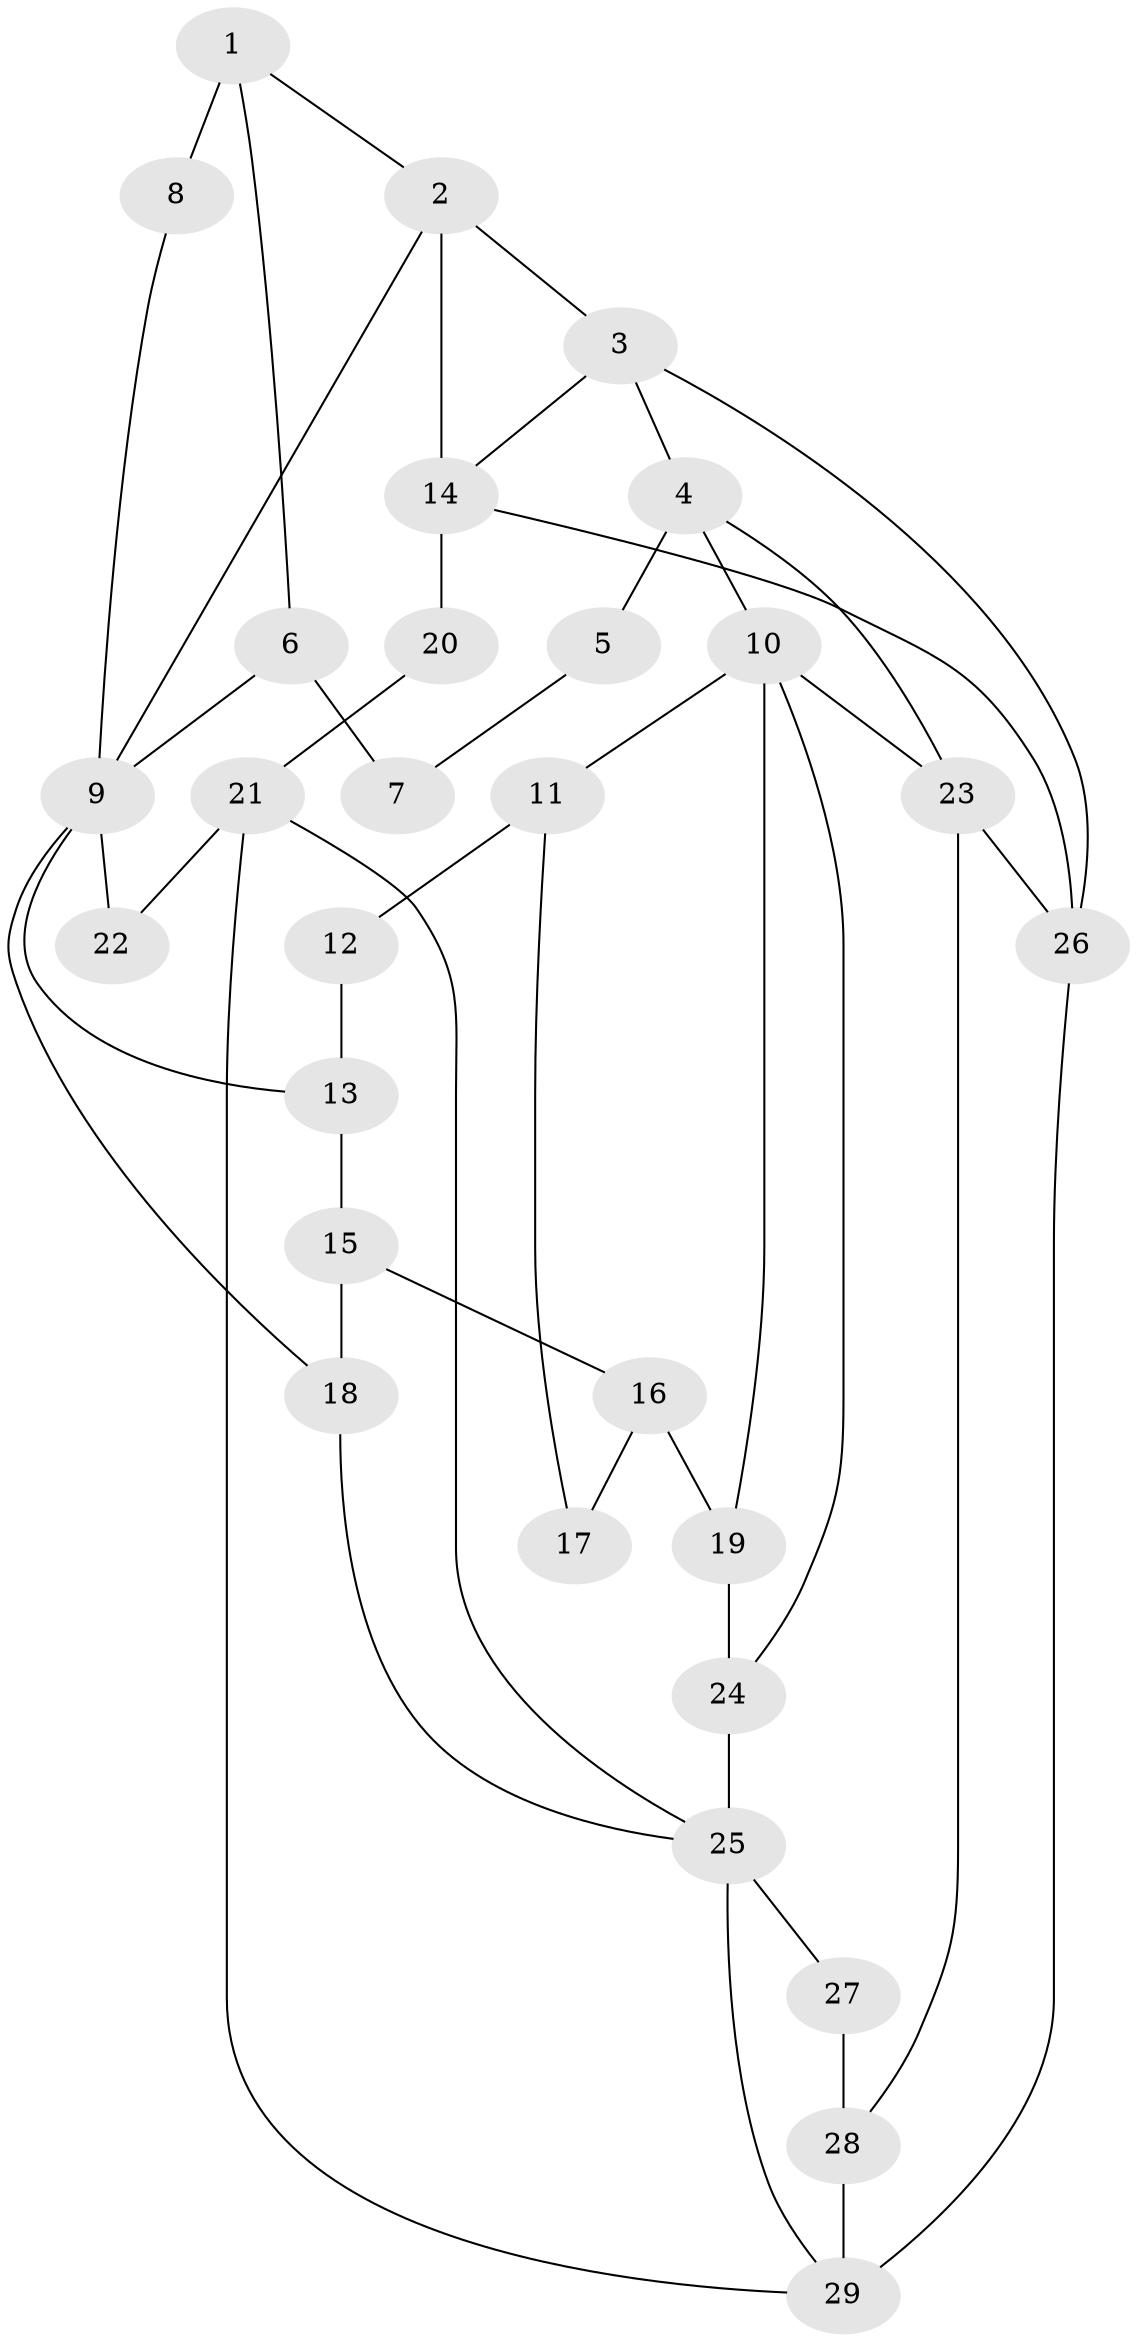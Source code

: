 // original degree distribution, {3: 0.05172413793103448, 4: 0.2413793103448276, 6: 0.2413793103448276, 5: 0.46551724137931033}
// Generated by graph-tools (version 1.1) at 2025/38/03/09/25 02:38:20]
// undirected, 29 vertices, 47 edges
graph export_dot {
graph [start="1"]
  node [color=gray90,style=filled];
  1;
  2;
  3;
  4;
  5;
  6;
  7;
  8;
  9;
  10;
  11;
  12;
  13;
  14;
  15;
  16;
  17;
  18;
  19;
  20;
  21;
  22;
  23;
  24;
  25;
  26;
  27;
  28;
  29;
  1 -- 2 [weight=1.0];
  1 -- 6 [weight=1.0];
  1 -- 8 [weight=2.0];
  2 -- 3 [weight=1.0];
  2 -- 9 [weight=1.0];
  2 -- 14 [weight=2.0];
  3 -- 4 [weight=1.0];
  3 -- 14 [weight=1.0];
  3 -- 26 [weight=1.0];
  4 -- 5 [weight=1.0];
  4 -- 10 [weight=1.0];
  4 -- 23 [weight=1.0];
  5 -- 7 [weight=1.0];
  6 -- 7 [weight=1.0];
  6 -- 9 [weight=1.0];
  8 -- 9 [weight=1.0];
  9 -- 13 [weight=1.0];
  9 -- 18 [weight=1.0];
  9 -- 22 [weight=1.0];
  10 -- 11 [weight=1.0];
  10 -- 19 [weight=1.0];
  10 -- 23 [weight=1.0];
  10 -- 24 [weight=1.0];
  11 -- 12 [weight=1.0];
  11 -- 17 [weight=1.0];
  12 -- 13 [weight=1.0];
  13 -- 15 [weight=1.0];
  14 -- 20 [weight=2.0];
  14 -- 26 [weight=1.0];
  15 -- 16 [weight=1.0];
  15 -- 18 [weight=1.0];
  16 -- 17 [weight=1.0];
  16 -- 19 [weight=1.0];
  18 -- 25 [weight=1.0];
  19 -- 24 [weight=1.0];
  20 -- 21 [weight=2.0];
  21 -- 22 [weight=2.0];
  21 -- 25 [weight=1.0];
  21 -- 29 [weight=1.0];
  23 -- 26 [weight=1.0];
  23 -- 28 [weight=2.0];
  24 -- 25 [weight=2.0];
  25 -- 27 [weight=1.0];
  25 -- 29 [weight=1.0];
  26 -- 29 [weight=1.0];
  27 -- 28 [weight=2.0];
  28 -- 29 [weight=2.0];
}
